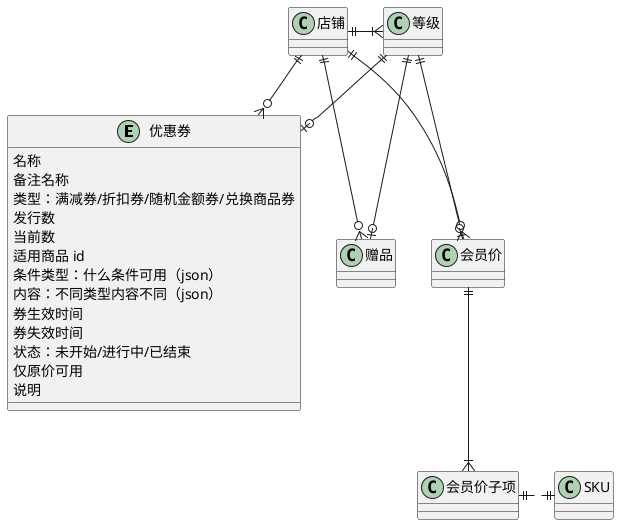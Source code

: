 @startuml

entity 优惠券 {
    名称
    备注名称
    类型：满减券/折扣券/随机金额券/兑换商品券
    发行数
    当前数
    适用商品 id
    条件类型：什么条件可用（json）
    内容：不同类型内容不同（json）
    券生效时间
    券失效时间
    状态：未开始/进行中/已结束
    仅原价可用
    说明
}

店铺 ||--o{ 赠品
店铺 ||--o{ 优惠券
店铺 ||--o{ 会员价

店铺 ||-|{ 等级
等级 ||--o| 赠品
等级 ||--o| 优惠券
等级 ||--o| 会员价

会员价 ||--|{ 会员价子项
会员价子项 ||.|| SKU

' 权益

@enduml